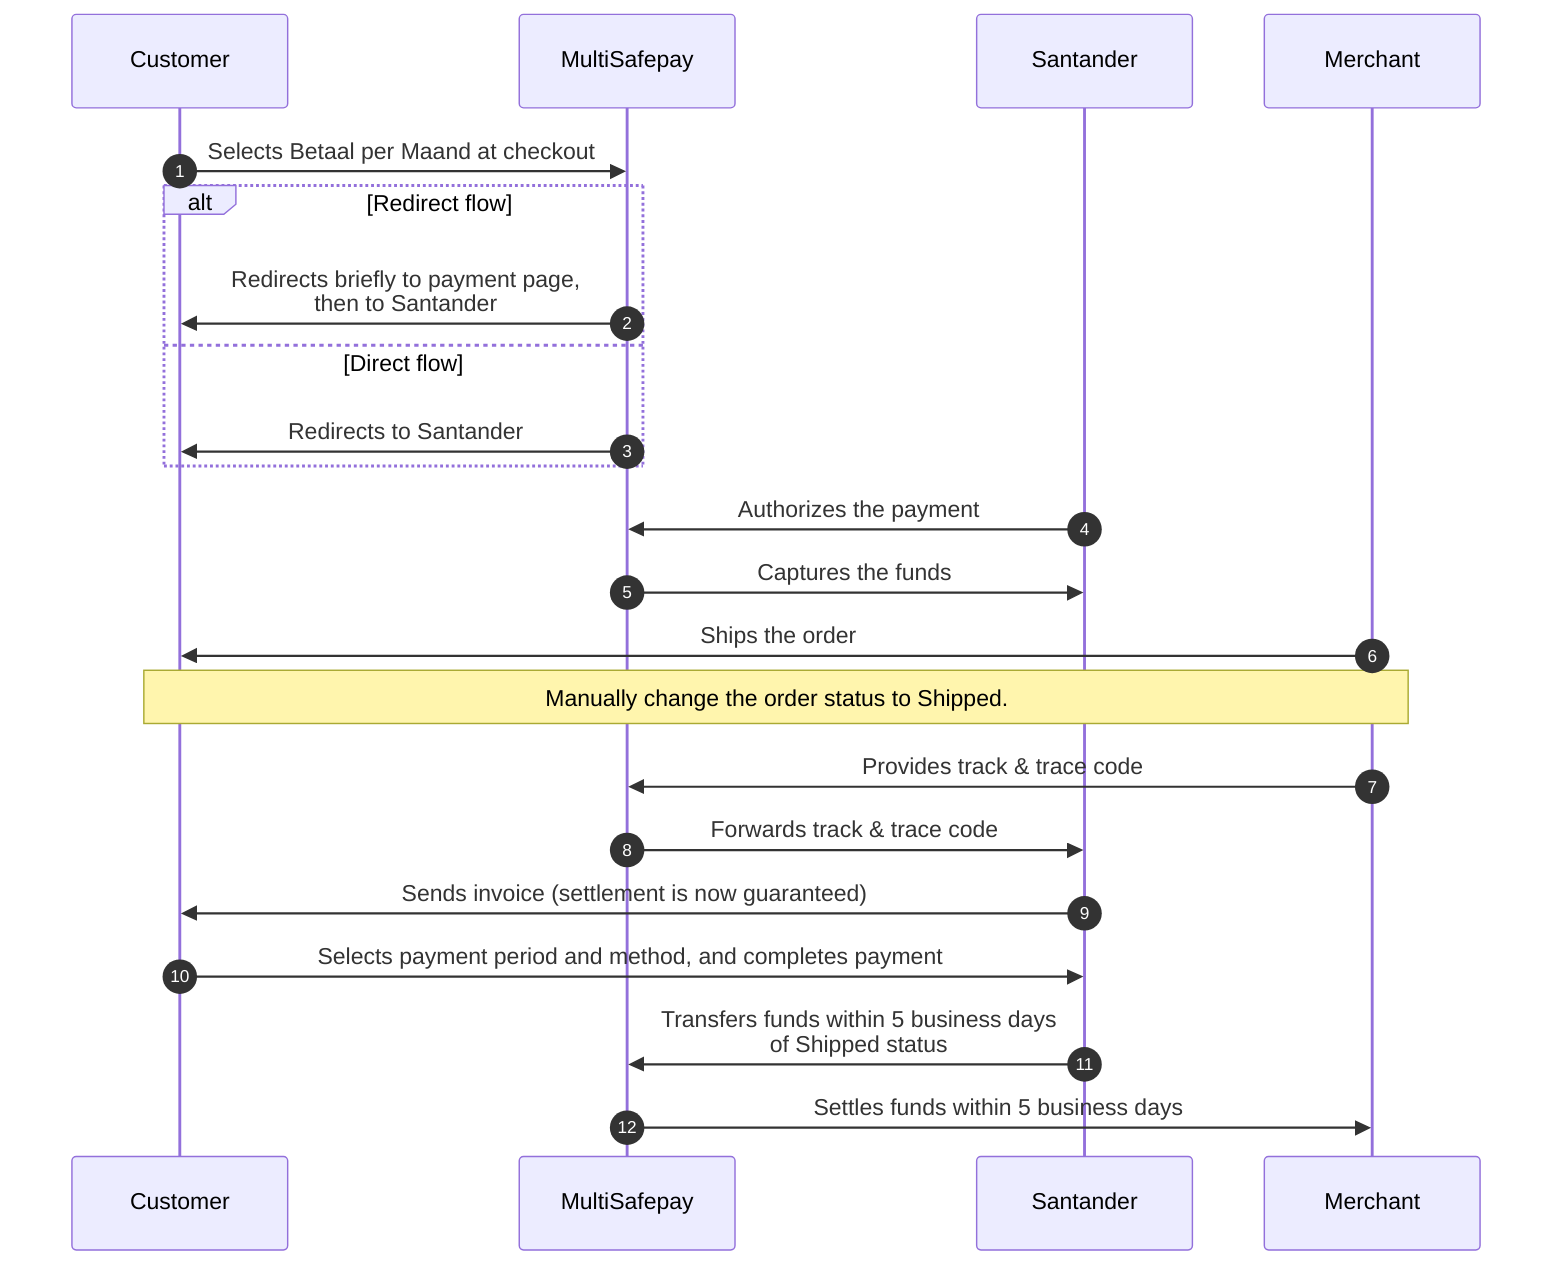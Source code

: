 sequenceDiagram
    autonumber
    participant C as Customer
    participant Mu as MultiSafepay
    participant S as Santander
    participant Me as Merchant

    C->>Mu: Selects Betaal per Maand at checkout
    alt Redirect flow
    Mu->>C: Redirects briefly to payment page, <br> then to Santander
    else Direct flow
    Mu->>C: Redirects to Santander
    end
    S->>Mu: Authorizes the payment
    Mu->>S: Captures the funds
    Me->>C: Ships the order
    Note over Me,C: Manually change the order status to Shipped. 
    Me->>Mu: Provides track & trace code
    Mu->>S: Forwards track & trace code 
    S->>C: Sends invoice (settlement is now guaranteed)
    C->>S: Selects payment period and method, and completes payment 
    S->>Mu: Transfers funds within 5 business days <br> of Shipped status
    Mu->>Me: Settles funds within 5 business days